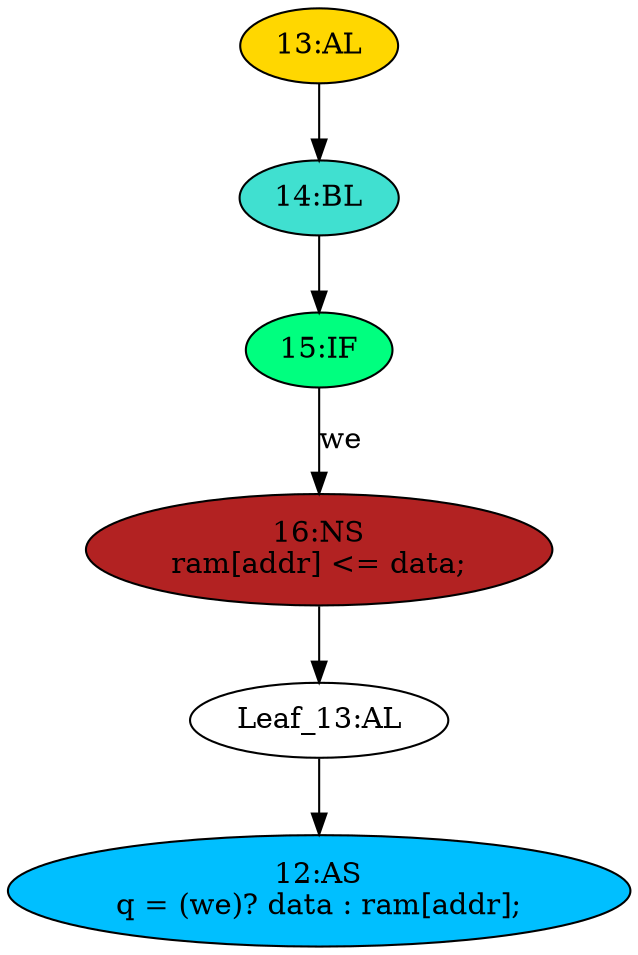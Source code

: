 strict digraph "compose( ,  )" {
	node [label="\N"];
	"13:AL"	[ast="<pyverilog.vparser.ast.Always object at 0x7f6de26cebd0>",
		clk_sens=True,
		fillcolor=gold,
		label="13:AL",
		sens="['clk']",
		statements="[]",
		style=filled,
		typ=Always,
		use_var="['we', 'data']"];
	"14:BL"	[ast="<pyverilog.vparser.ast.Block object at 0x7f6de26ce4d0>",
		fillcolor=turquoise,
		label="14:BL",
		statements="[]",
		style=filled,
		typ=Block];
	"13:AL" -> "14:BL"	[cond="[]",
		lineno=None];
	"16:NS"	[ast="<pyverilog.vparser.ast.NonblockingSubstitution object at 0x7f6de273d6d0>",
		fillcolor=firebrick,
		label="16:NS
ram[addr] <= data;",
		statements="[<pyverilog.vparser.ast.NonblockingSubstitution object at 0x7f6de273d6d0>]",
		style=filled,
		typ=NonblockingSubstitution];
	"Leaf_13:AL"	[def_var="['ram']",
		label="Leaf_13:AL"];
	"16:NS" -> "Leaf_13:AL"	[cond="[]",
		lineno=None];
	"12:AS"	[ast="<pyverilog.vparser.ast.Assign object at 0x7f6de2723610>",
		def_var="['q']",
		fillcolor=deepskyblue,
		label="12:AS
q = (we)? data : ram[addr];",
		statements="[]",
		style=filled,
		typ=Assign,
		use_var="['we', 'data', 'ram', 'addr']"];
	"15:IF"	[ast="<pyverilog.vparser.ast.IfStatement object at 0x7f6de2731550>",
		fillcolor=springgreen,
		label="15:IF",
		statements="[]",
		style=filled,
		typ=IfStatement];
	"15:IF" -> "16:NS"	[cond="['we']",
		label=we,
		lineno=15];
	"Leaf_13:AL" -> "12:AS";
	"14:BL" -> "15:IF"	[cond="[]",
		lineno=None];
}
